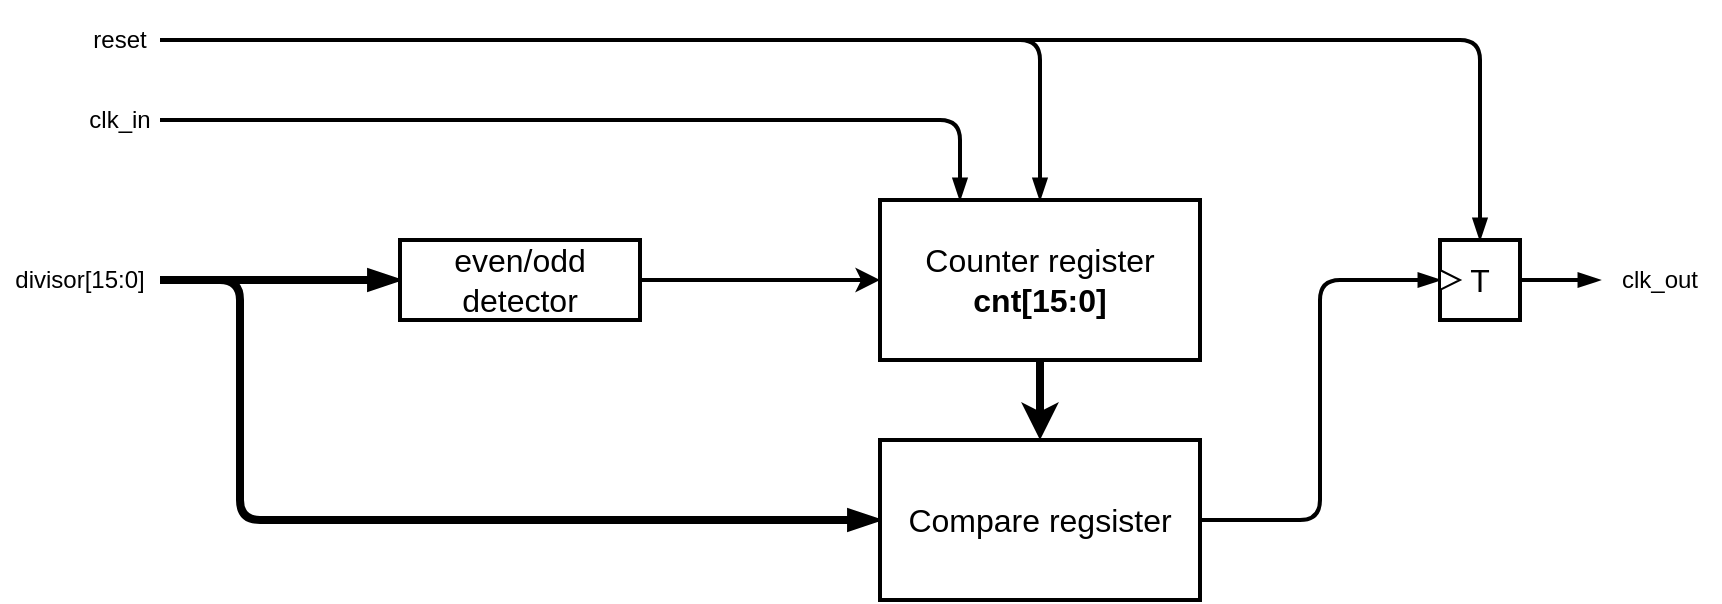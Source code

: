 <mxfile>
    <diagram id="GcC-JIHAXM6IIX27OKor" name="Block-diagram">
        <mxGraphModel dx="852" dy="662" grid="1" gridSize="10" guides="1" tooltips="1" connect="1" arrows="1" fold="1" page="1" pageScale="1" pageWidth="1169" pageHeight="827" math="0" shadow="0">
            <root>
                <mxCell id="0"/>
                <mxCell id="1" parent="0"/>
                <mxCell id="7" value="clk_in" style="text;html=1;strokeColor=none;fillColor=none;align=center;verticalAlign=middle;whiteSpace=wrap;rounded=0;shadow=0;dashed=1;strokeWidth=2;" parent="1" vertex="1">
                    <mxGeometry x="240" y="260" width="40" height="40" as="geometry"/>
                </mxCell>
                <mxCell id="81" style="edgeStyle=orthogonalEdgeStyle;html=1;exitX=1;exitY=0.5;exitDx=0;exitDy=0;entryX=0.5;entryY=0;entryDx=0;entryDy=0;strokeWidth=2;fontSize=16;startArrow=none;startFill=0;endArrow=blockThin;endFill=1;" edge="1" parent="1" source="8" target="71">
                    <mxGeometry relative="1" as="geometry"/>
                </mxCell>
                <mxCell id="8" value="reset" style="text;html=1;strokeColor=none;fillColor=none;align=center;verticalAlign=middle;whiteSpace=wrap;rounded=0;shadow=0;dashed=1;strokeWidth=2;" parent="1" vertex="1">
                    <mxGeometry x="240" y="220" width="40" height="40" as="geometry"/>
                </mxCell>
                <mxCell id="10" value="divisor[15:0]" style="text;html=1;strokeColor=none;fillColor=none;align=center;verticalAlign=middle;whiteSpace=wrap;rounded=0;shadow=0;dashed=1;strokeWidth=2;" parent="1" vertex="1">
                    <mxGeometry x="200" y="340" width="80" height="40" as="geometry"/>
                </mxCell>
                <mxCell id="12" value="clk_out" style="text;html=1;strokeColor=none;fillColor=none;align=center;verticalAlign=middle;whiteSpace=wrap;rounded=0;shadow=0;dashed=1;strokeWidth=2;" parent="1" vertex="1">
                    <mxGeometry x="1000" y="345" width="60" height="30" as="geometry"/>
                </mxCell>
                <mxCell id="27" style="edgeStyle=elbowEdgeStyle;html=1;exitX=0;exitY=0.5;exitDx=0;exitDy=0;strokeColor=default;strokeWidth=4;startArrow=blockThin;startFill=1;endArrow=none;endFill=0;entryX=1;entryY=0.5;entryDx=0;entryDy=0;" parent="1" source="26" edge="1" target="10">
                    <mxGeometry relative="1" as="geometry">
                        <mxPoint x="320" y="360" as="targetPoint"/>
                    </mxGeometry>
                </mxCell>
                <mxCell id="59" style="edgeStyle=none;html=1;exitX=1;exitY=0.5;exitDx=0;exitDy=0;entryX=0;entryY=0.5;entryDx=0;entryDy=0;strokeWidth=2;" edge="1" parent="1" source="26" target="33">
                    <mxGeometry relative="1" as="geometry"/>
                </mxCell>
                <mxCell id="26" value="even/odd detector" style="rounded=0;whiteSpace=wrap;html=1;shadow=0;strokeWidth=2;fillColor=default;gradientColor=none;fontSize=16;" parent="1" vertex="1">
                    <mxGeometry x="400" y="340" width="120" height="40" as="geometry"/>
                </mxCell>
                <mxCell id="61" style="edgeStyle=none;html=1;exitX=0.5;exitY=1;exitDx=0;exitDy=0;entryX=0.5;entryY=0;entryDx=0;entryDy=0;strokeWidth=4;" edge="1" parent="1" source="33" target="60">
                    <mxGeometry relative="1" as="geometry"/>
                </mxCell>
                <mxCell id="78" style="edgeStyle=orthogonalEdgeStyle;html=1;exitX=0.5;exitY=0;exitDx=0;exitDy=0;strokeWidth=2;fontSize=16;startArrow=blockThin;startFill=1;endArrow=none;endFill=0;entryX=1;entryY=0.5;entryDx=0;entryDy=0;" edge="1" parent="1" source="33" target="8">
                    <mxGeometry relative="1" as="geometry">
                        <mxPoint x="320" y="240" as="targetPoint"/>
                        <Array as="points">
                            <mxPoint x="720" y="240"/>
                        </Array>
                    </mxGeometry>
                </mxCell>
                <mxCell id="79" style="edgeStyle=orthogonalEdgeStyle;html=1;exitX=0.25;exitY=0;exitDx=0;exitDy=0;strokeWidth=2;fontSize=16;startArrow=blockThin;startFill=1;endArrow=none;endFill=0;entryX=1;entryY=0.5;entryDx=0;entryDy=0;" edge="1" parent="1" source="33" target="7">
                    <mxGeometry relative="1" as="geometry">
                        <mxPoint x="320.0" y="280" as="targetPoint"/>
                        <Array as="points">
                            <mxPoint x="680" y="280"/>
                        </Array>
                    </mxGeometry>
                </mxCell>
                <mxCell id="33" value="&lt;font style=&quot;font-size: 16px;&quot;&gt;Counter register&lt;b&gt; cnt[15:0]&lt;/b&gt;&lt;/font&gt;" style="rounded=0;whiteSpace=wrap;html=1;shadow=0;strokeWidth=2;fillColor=default;gradientColor=none;" parent="1" vertex="1">
                    <mxGeometry x="640" y="320" width="160" height="80" as="geometry"/>
                </mxCell>
                <mxCell id="62" style="edgeStyle=orthogonalEdgeStyle;html=1;exitX=0;exitY=0.5;exitDx=0;exitDy=0;strokeWidth=4;startArrow=blockThin;startFill=1;endArrow=none;endFill=0;entryX=1;entryY=0.5;entryDx=0;entryDy=0;" edge="1" parent="1" source="60" target="10">
                    <mxGeometry relative="1" as="geometry">
                        <mxPoint x="320" y="360" as="targetPoint"/>
                        <Array as="points">
                            <mxPoint x="320" y="480"/>
                            <mxPoint x="320" y="360"/>
                        </Array>
                    </mxGeometry>
                </mxCell>
                <mxCell id="82" style="edgeStyle=orthogonalEdgeStyle;html=1;exitX=1;exitY=0.5;exitDx=0;exitDy=0;entryX=0;entryY=0.5;entryDx=0;entryDy=0;strokeWidth=2;fontSize=16;startArrow=none;startFill=0;endArrow=blockThin;endFill=1;" edge="1" parent="1" source="60" target="72">
                    <mxGeometry relative="1" as="geometry"/>
                </mxCell>
                <mxCell id="60" value="&lt;span style=&quot;font-size: 16px;&quot;&gt;Compare regsister&lt;/span&gt;" style="rounded=0;whiteSpace=wrap;html=1;shadow=0;strokeWidth=2;fillColor=default;gradientColor=none;" vertex="1" parent="1">
                    <mxGeometry x="640" y="440" width="160" height="80" as="geometry"/>
                </mxCell>
                <mxCell id="73" value="" style="group" vertex="1" connectable="0" parent="1">
                    <mxGeometry x="920" y="340" width="40" height="40" as="geometry"/>
                </mxCell>
                <mxCell id="71" value="&lt;span style=&quot;font-size: 16px;&quot;&gt;T&lt;/span&gt;" style="rounded=0;whiteSpace=wrap;html=1;shadow=0;strokeWidth=2;fillColor=default;gradientColor=none;" vertex="1" parent="73">
                    <mxGeometry width="40" height="40" as="geometry"/>
                </mxCell>
                <mxCell id="72" value="" style="triangle;whiteSpace=wrap;html=1;fontSize=16;" vertex="1" parent="73">
                    <mxGeometry y="15" width="10" height="10" as="geometry"/>
                </mxCell>
                <mxCell id="77" style="edgeStyle=orthogonalEdgeStyle;html=1;exitX=1;exitY=0.5;exitDx=0;exitDy=0;entryX=0;entryY=0.5;entryDx=0;entryDy=0;strokeWidth=2;fontSize=16;startArrow=none;startFill=0;endArrow=blockThin;endFill=1;" edge="1" parent="1" source="71" target="12">
                    <mxGeometry relative="1" as="geometry"/>
                </mxCell>
            </root>
        </mxGraphModel>
    </diagram>
    <diagram id="4cMQbQ5ph97kJxN4G1bl" name="Flow-chart">
        <mxGraphModel dx="905" dy="704" grid="1" gridSize="10" guides="1" tooltips="1" connect="1" arrows="1" fold="1" page="1" pageScale="1" pageWidth="850" pageHeight="1100" math="0" shadow="0">
            <root>
                <mxCell id="0"/>
                <mxCell id="1" parent="0"/>
                <mxCell id="Rl6BkuAQ_NXk-KMuVqWP-3" style="edgeStyle=orthogonalEdgeStyle;html=1;entryX=0.5;entryY=0;entryDx=0;entryDy=0;strokeWidth=2;fontSize=16;startArrow=none;startFill=0;endArrow=blockThin;endFill=1;" edge="1" parent="1" source="Rl6BkuAQ_NXk-KMuVqWP-1" target="Rl6BkuAQ_NXk-KMuVqWP-2">
                    <mxGeometry relative="1" as="geometry"/>
                </mxCell>
                <mxCell id="Rl6BkuAQ_NXk-KMuVqWP-1" value="" style="ellipse;html=1;shape=endState;fillColor=#000000;strokeColor=#ff0000;fontSize=16;" vertex="1" parent="1">
                    <mxGeometry x="320" y="40" width="40" height="40" as="geometry"/>
                </mxCell>
                <mxCell id="Rl6BkuAQ_NXk-KMuVqWP-7" value="True" style="edgeStyle=orthogonalEdgeStyle;html=1;strokeWidth=2;fontSize=16;startArrow=none;startFill=0;endArrow=blockThin;endFill=1;" edge="1" parent="1" source="Rl6BkuAQ_NXk-KMuVqWP-2" target="Rl6BkuAQ_NXk-KMuVqWP-6">
                    <mxGeometry relative="1" as="geometry"/>
                </mxCell>
                <mxCell id="Rl6BkuAQ_NXk-KMuVqWP-19" value="False" style="edgeStyle=orthogonalEdgeStyle;html=1;strokeWidth=2;fontSize=16;startArrow=none;startFill=0;endArrow=blockThin;endFill=1;" edge="1" parent="1" source="Rl6BkuAQ_NXk-KMuVqWP-2" target="Rl6BkuAQ_NXk-KMuVqWP-18">
                    <mxGeometry relative="1" as="geometry"/>
                </mxCell>
                <mxCell id="Rl6BkuAQ_NXk-KMuVqWP-2" value="divisor % 2 = 0" style="rhombus;whiteSpace=wrap;html=1;fontSize=16;" vertex="1" parent="1">
                    <mxGeometry x="265" y="160" width="150" height="80" as="geometry"/>
                </mxCell>
                <mxCell id="Rl6BkuAQ_NXk-KMuVqWP-10" value="True" style="edgeStyle=orthogonalEdgeStyle;html=1;strokeWidth=2;fontSize=16;startArrow=none;startFill=0;endArrow=blockThin;endFill=1;" edge="1" parent="1" source="Rl6BkuAQ_NXk-KMuVqWP-6" target="Rl6BkuAQ_NXk-KMuVqWP-9">
                    <mxGeometry relative="1" as="geometry"/>
                </mxCell>
                <mxCell id="Rl6BkuAQ_NXk-KMuVqWP-17" value="False" style="edgeStyle=orthogonalEdgeStyle;html=1;exitX=0;exitY=0.5;exitDx=0;exitDy=0;strokeWidth=2;fontSize=16;startArrow=none;startFill=0;endArrow=blockThin;endFill=1;" edge="1" parent="1" source="Rl6BkuAQ_NXk-KMuVqWP-6">
                    <mxGeometry relative="1" as="geometry">
                        <mxPoint x="120" y="359.75" as="targetPoint"/>
                    </mxGeometry>
                </mxCell>
                <mxCell id="Rl6BkuAQ_NXk-KMuVqWP-6" value="posedge ?" style="rhombus;whiteSpace=wrap;html=1;fontSize=16;" vertex="1" parent="1">
                    <mxGeometry x="265" y="320" width="150" height="80" as="geometry"/>
                </mxCell>
                <mxCell id="Rl6BkuAQ_NXk-KMuVqWP-12" value="" style="edgeStyle=orthogonalEdgeStyle;html=1;strokeWidth=2;fontSize=16;startArrow=none;startFill=0;endArrow=blockThin;endFill=1;" edge="1" parent="1" source="Rl6BkuAQ_NXk-KMuVqWP-9" target="Rl6BkuAQ_NXk-KMuVqWP-11">
                    <mxGeometry relative="1" as="geometry"/>
                </mxCell>
                <mxCell id="Rl6BkuAQ_NXk-KMuVqWP-9" value="cnt ++" style="whiteSpace=wrap;html=1;fontSize=16;" vertex="1" parent="1">
                    <mxGeometry x="280" y="480" width="120" height="40" as="geometry"/>
                </mxCell>
                <mxCell id="Rl6BkuAQ_NXk-KMuVqWP-14" value="True" style="edgeStyle=orthogonalEdgeStyle;html=1;strokeWidth=2;fontSize=16;startArrow=none;startFill=0;endArrow=blockThin;endFill=1;" edge="1" parent="1" source="Rl6BkuAQ_NXk-KMuVqWP-11" target="Rl6BkuAQ_NXk-KMuVqWP-13">
                    <mxGeometry relative="1" as="geometry"/>
                </mxCell>
                <mxCell id="Rl6BkuAQ_NXk-KMuVqWP-16" value="False" style="edgeStyle=orthogonalEdgeStyle;html=1;exitX=0;exitY=0.5;exitDx=0;exitDy=0;strokeWidth=2;fontSize=16;startArrow=none;startFill=0;endArrow=blockThin;endFill=1;" edge="1" parent="1" source="Rl6BkuAQ_NXk-KMuVqWP-11">
                    <mxGeometry relative="1" as="geometry">
                        <mxPoint x="120" y="599.75" as="targetPoint"/>
                    </mxGeometry>
                </mxCell>
                <mxCell id="Rl6BkuAQ_NXk-KMuVqWP-11" value="cnt == (divisor/2) - 1" style="rhombus;whiteSpace=wrap;html=1;fontSize=16;" vertex="1" parent="1">
                    <mxGeometry x="245" y="560" width="190" height="80" as="geometry"/>
                </mxCell>
                <mxCell id="Rl6BkuAQ_NXk-KMuVqWP-15" style="edgeStyle=orthogonalEdgeStyle;html=1;exitX=0;exitY=0.5;exitDx=0;exitDy=0;entryX=0.5;entryY=0;entryDx=0;entryDy=0;strokeWidth=2;fontSize=16;startArrow=none;startFill=0;endArrow=blockThin;endFill=1;" edge="1" parent="1" source="Rl6BkuAQ_NXk-KMuVqWP-13" target="Rl6BkuAQ_NXk-KMuVqWP-2">
                    <mxGeometry relative="1" as="geometry">
                        <Array as="points">
                            <mxPoint x="120" y="740"/>
                            <mxPoint x="120" y="160"/>
                        </Array>
                    </mxGeometry>
                </mxCell>
                <mxCell id="Rl6BkuAQ_NXk-KMuVqWP-13" value="cnt=0&lt;br&gt;clkout = ~clkout" style="whiteSpace=wrap;html=1;fontSize=16;" vertex="1" parent="1">
                    <mxGeometry x="280" y="720" width="120" height="40" as="geometry"/>
                </mxCell>
                <mxCell id="Rl6BkuAQ_NXk-KMuVqWP-21" value="True" style="edgeStyle=orthogonalEdgeStyle;html=1;strokeWidth=2;fontSize=16;startArrow=none;startFill=0;endArrow=blockThin;endFill=1;" edge="1" parent="1" source="Rl6BkuAQ_NXk-KMuVqWP-18" target="Rl6BkuAQ_NXk-KMuVqWP-20">
                    <mxGeometry relative="1" as="geometry"/>
                </mxCell>
                <mxCell id="Rl6BkuAQ_NXk-KMuVqWP-26" value="False" style="edgeStyle=orthogonalEdgeStyle;html=1;exitX=1;exitY=0.5;exitDx=0;exitDy=0;entryX=0.5;entryY=0;entryDx=0;entryDy=0;strokeWidth=2;fontSize=16;startArrow=none;startFill=0;endArrow=blockThin;endFill=1;" edge="1" parent="1" source="Rl6BkuAQ_NXk-KMuVqWP-18" target="Rl6BkuAQ_NXk-KMuVqWP-2">
                    <mxGeometry relative="1" as="geometry">
                        <Array as="points">
                            <mxPoint x="690" y="200"/>
                            <mxPoint x="690" y="120"/>
                            <mxPoint x="468" y="120"/>
                            <mxPoint x="468" y="160"/>
                        </Array>
                    </mxGeometry>
                </mxCell>
                <mxCell id="Rl6BkuAQ_NXk-KMuVqWP-18" value="posedge or&lt;br&gt;negedge ?" style="rhombus;whiteSpace=wrap;html=1;fontSize=16;" vertex="1" parent="1">
                    <mxGeometry x="520" y="160" width="160" height="80" as="geometry"/>
                </mxCell>
                <mxCell id="Rl6BkuAQ_NXk-KMuVqWP-23" value="" style="edgeStyle=orthogonalEdgeStyle;html=1;strokeWidth=2;fontSize=16;startArrow=none;startFill=0;endArrow=blockThin;endFill=1;" edge="1" parent="1" source="Rl6BkuAQ_NXk-KMuVqWP-20" target="Rl6BkuAQ_NXk-KMuVqWP-22">
                    <mxGeometry relative="1" as="geometry"/>
                </mxCell>
                <mxCell id="Rl6BkuAQ_NXk-KMuVqWP-20" value="cnt++" style="whiteSpace=wrap;html=1;fontSize=16;" vertex="1" parent="1">
                    <mxGeometry x="540" y="320" width="120" height="40" as="geometry"/>
                </mxCell>
                <mxCell id="Rl6BkuAQ_NXk-KMuVqWP-25" value="True" style="edgeStyle=orthogonalEdgeStyle;html=1;strokeWidth=2;fontSize=16;startArrow=none;startFill=0;endArrow=blockThin;endFill=1;" edge="1" parent="1" source="Rl6BkuAQ_NXk-KMuVqWP-22" target="Rl6BkuAQ_NXk-KMuVqWP-24">
                    <mxGeometry relative="1" as="geometry"/>
                </mxCell>
                <mxCell id="Rl6BkuAQ_NXk-KMuVqWP-27" value="False" style="edgeStyle=orthogonalEdgeStyle;html=1;exitX=1;exitY=0.5;exitDx=0;exitDy=0;strokeWidth=2;fontSize=16;startArrow=none;startFill=0;endArrow=blockThin;endFill=1;" edge="1" parent="1" source="Rl6BkuAQ_NXk-KMuVqWP-22">
                    <mxGeometry relative="1" as="geometry">
                        <mxPoint x="690" y="190" as="targetPoint"/>
                    </mxGeometry>
                </mxCell>
                <mxCell id="Rl6BkuAQ_NXk-KMuVqWP-22" value="cnt == divisor -1" style="rhombus;whiteSpace=wrap;html=1;fontSize=16;" vertex="1" parent="1">
                    <mxGeometry x="520" y="400" width="160" height="80" as="geometry"/>
                </mxCell>
                <mxCell id="Rl6BkuAQ_NXk-KMuVqWP-28" style="edgeStyle=orthogonalEdgeStyle;html=1;exitX=1;exitY=0.5;exitDx=0;exitDy=0;strokeWidth=2;fontSize=16;startArrow=none;startFill=0;endArrow=blockThin;endFill=1;" edge="1" parent="1" source="Rl6BkuAQ_NXk-KMuVqWP-24">
                    <mxGeometry relative="1" as="geometry">
                        <mxPoint x="690" y="430" as="targetPoint"/>
                    </mxGeometry>
                </mxCell>
                <mxCell id="Rl6BkuAQ_NXk-KMuVqWP-24" value="cnt = 0&lt;br&gt;clkout = ~clkout" style="whiteSpace=wrap;html=1;fontSize=16;" vertex="1" parent="1">
                    <mxGeometry x="540" y="560" width="120" height="40" as="geometry"/>
                </mxCell>
            </root>
        </mxGraphModel>
    </diagram>
</mxfile>